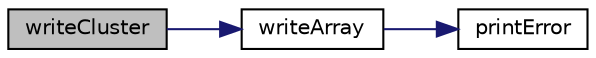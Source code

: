 digraph "writeCluster"
{
 // LATEX_PDF_SIZE
  edge [fontname="Helvetica",fontsize="10",labelfontname="Helvetica",labelfontsize="10"];
  node [fontname="Helvetica",fontsize="10",shape=record];
  rankdir="LR";
  Node1 [label="writeCluster",height=0.2,width=0.4,color="black", fillcolor="grey75", style="filled", fontcolor="black",tooltip="Writes a cluster to the drive."];
  Node1 -> Node2 [color="midnightblue",fontsize="10",style="solid",fontname="Helvetica"];
  Node2 [label="writeArray",height=0.2,width=0.4,color="black", fillcolor="white", style="filled",URL="$v_d_i_s_k__drive_8c.html#ae1a9fbeeb541244951c690aae98d073c",tooltip="Writes bytesconst to Drive."];
  Node2 -> Node3 [color="midnightblue",fontsize="10",style="solid",fontname="Helvetica"];
  Node3 [label="printError",height=0.2,width=0.4,color="black", fillcolor="white", style="filled",URL="$v_d_i_s_k__utility_8c.html#af894f255e69772bd86dcd8ccb527a969",tooltip="Prints Error on terminal."];
}

